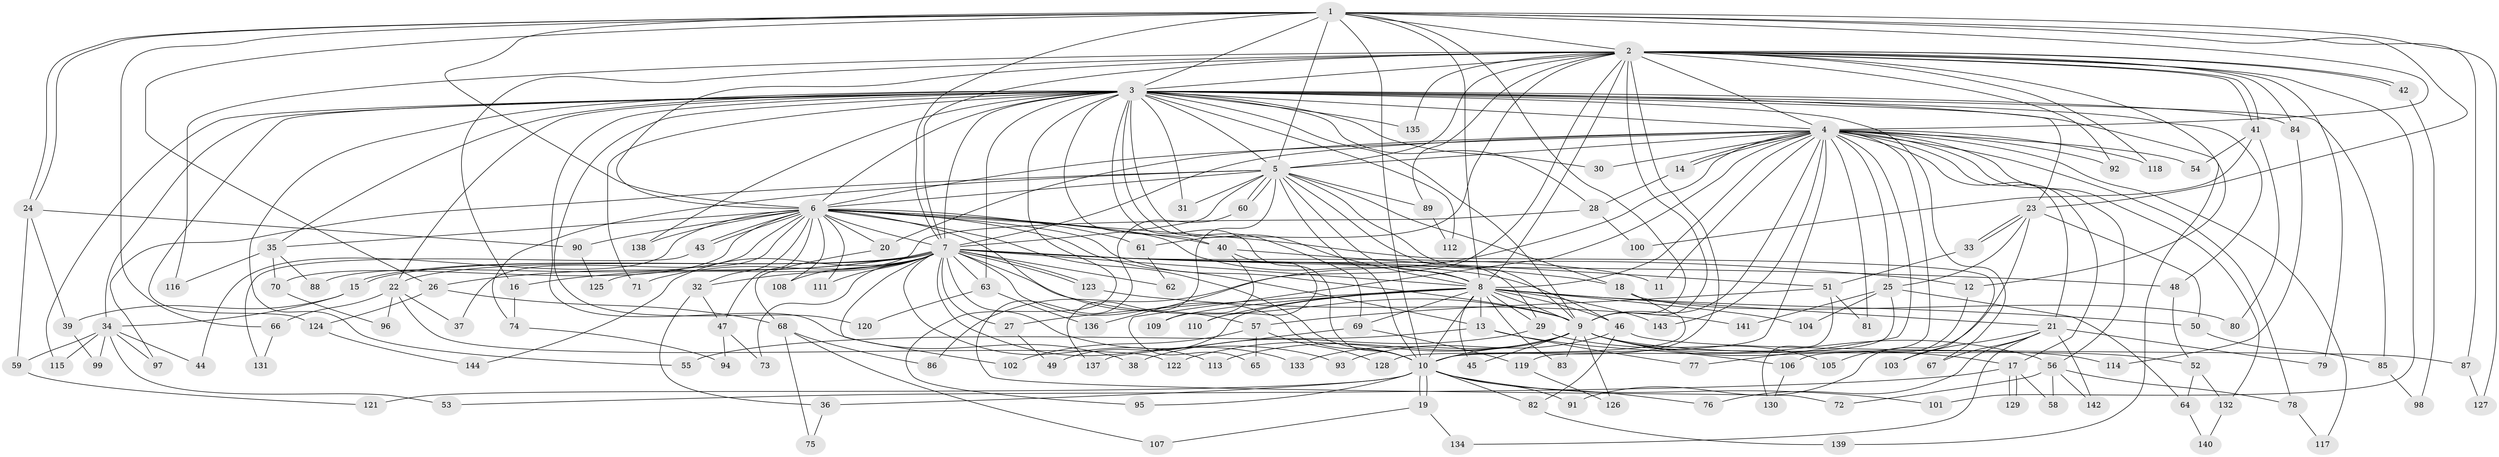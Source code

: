 // coarse degree distribution, {27: 0.013888888888888888, 32: 0.013888888888888888, 18: 0.041666666666666664, 2: 0.6111111111111112, 5: 0.027777777777777776, 4: 0.125, 1: 0.06944444444444445, 7: 0.013888888888888888, 6: 0.027777777777777776, 3: 0.041666666666666664, 8: 0.013888888888888888}
// Generated by graph-tools (version 1.1) at 2025/46/03/04/25 21:46:29]
// undirected, 144 vertices, 313 edges
graph export_dot {
graph [start="1"]
  node [color=gray90,style=filled];
  1;
  2;
  3;
  4;
  5;
  6;
  7;
  8;
  9;
  10;
  11;
  12;
  13;
  14;
  15;
  16;
  17;
  18;
  19;
  20;
  21;
  22;
  23;
  24;
  25;
  26;
  27;
  28;
  29;
  30;
  31;
  32;
  33;
  34;
  35;
  36;
  37;
  38;
  39;
  40;
  41;
  42;
  43;
  44;
  45;
  46;
  47;
  48;
  49;
  50;
  51;
  52;
  53;
  54;
  55;
  56;
  57;
  58;
  59;
  60;
  61;
  62;
  63;
  64;
  65;
  66;
  67;
  68;
  69;
  70;
  71;
  72;
  73;
  74;
  75;
  76;
  77;
  78;
  79;
  80;
  81;
  82;
  83;
  84;
  85;
  86;
  87;
  88;
  89;
  90;
  91;
  92;
  93;
  94;
  95;
  96;
  97;
  98;
  99;
  100;
  101;
  102;
  103;
  104;
  105;
  106;
  107;
  108;
  109;
  110;
  111;
  112;
  113;
  114;
  115;
  116;
  117;
  118;
  119;
  120;
  121;
  122;
  123;
  124;
  125;
  126;
  127;
  128;
  129;
  130;
  131;
  132;
  133;
  134;
  135;
  136;
  137;
  138;
  139;
  140;
  141;
  142;
  143;
  144;
  1 -- 2;
  1 -- 3;
  1 -- 4;
  1 -- 5;
  1 -- 6;
  1 -- 7;
  1 -- 8;
  1 -- 9;
  1 -- 10;
  1 -- 23;
  1 -- 24;
  1 -- 24;
  1 -- 26;
  1 -- 66;
  1 -- 87;
  1 -- 127;
  2 -- 3;
  2 -- 4;
  2 -- 5;
  2 -- 6;
  2 -- 7;
  2 -- 8;
  2 -- 9;
  2 -- 10;
  2 -- 12;
  2 -- 16;
  2 -- 41;
  2 -- 41;
  2 -- 42;
  2 -- 42;
  2 -- 61;
  2 -- 79;
  2 -- 84;
  2 -- 89;
  2 -- 92;
  2 -- 101;
  2 -- 116;
  2 -- 118;
  2 -- 135;
  2 -- 136;
  3 -- 4;
  3 -- 5;
  3 -- 6;
  3 -- 7;
  3 -- 8;
  3 -- 9;
  3 -- 10;
  3 -- 22;
  3 -- 23;
  3 -- 28;
  3 -- 30;
  3 -- 31;
  3 -- 34;
  3 -- 35;
  3 -- 38;
  3 -- 40;
  3 -- 48;
  3 -- 55;
  3 -- 63;
  3 -- 67;
  3 -- 69;
  3 -- 71;
  3 -- 84;
  3 -- 85;
  3 -- 95;
  3 -- 112;
  3 -- 115;
  3 -- 120;
  3 -- 124;
  3 -- 135;
  3 -- 138;
  3 -- 139;
  4 -- 5;
  4 -- 6;
  4 -- 7;
  4 -- 8;
  4 -- 9;
  4 -- 10;
  4 -- 11;
  4 -- 14;
  4 -- 14;
  4 -- 17;
  4 -- 20;
  4 -- 21;
  4 -- 25;
  4 -- 30;
  4 -- 54;
  4 -- 56;
  4 -- 65;
  4 -- 77;
  4 -- 78;
  4 -- 81;
  4 -- 86;
  4 -- 92;
  4 -- 106;
  4 -- 117;
  4 -- 118;
  4 -- 132;
  4 -- 143;
  5 -- 6;
  5 -- 7;
  5 -- 8;
  5 -- 9;
  5 -- 10;
  5 -- 18;
  5 -- 29;
  5 -- 31;
  5 -- 60;
  5 -- 60;
  5 -- 74;
  5 -- 89;
  5 -- 97;
  5 -- 137;
  6 -- 7;
  6 -- 8;
  6 -- 9;
  6 -- 10;
  6 -- 13;
  6 -- 20;
  6 -- 32;
  6 -- 35;
  6 -- 37;
  6 -- 40;
  6 -- 43;
  6 -- 43;
  6 -- 44;
  6 -- 47;
  6 -- 57;
  6 -- 61;
  6 -- 70;
  6 -- 88;
  6 -- 90;
  6 -- 103;
  6 -- 108;
  6 -- 111;
  6 -- 138;
  7 -- 8;
  7 -- 9;
  7 -- 10;
  7 -- 11;
  7 -- 12;
  7 -- 15;
  7 -- 15;
  7 -- 16;
  7 -- 18;
  7 -- 22;
  7 -- 26;
  7 -- 27;
  7 -- 32;
  7 -- 46;
  7 -- 48;
  7 -- 62;
  7 -- 63;
  7 -- 71;
  7 -- 73;
  7 -- 93;
  7 -- 102;
  7 -- 108;
  7 -- 111;
  7 -- 113;
  7 -- 123;
  7 -- 123;
  7 -- 133;
  7 -- 144;
  8 -- 9;
  8 -- 10;
  8 -- 13;
  8 -- 21;
  8 -- 27;
  8 -- 29;
  8 -- 45;
  8 -- 46;
  8 -- 49;
  8 -- 50;
  8 -- 69;
  8 -- 83;
  8 -- 104;
  8 -- 109;
  8 -- 110;
  8 -- 143;
  9 -- 10;
  9 -- 17;
  9 -- 45;
  9 -- 52;
  9 -- 56;
  9 -- 83;
  9 -- 105;
  9 -- 113;
  9 -- 122;
  9 -- 126;
  9 -- 133;
  10 -- 19;
  10 -- 19;
  10 -- 36;
  10 -- 76;
  10 -- 82;
  10 -- 91;
  10 -- 95;
  10 -- 101;
  10 -- 121;
  12 -- 105;
  13 -- 55;
  13 -- 77;
  13 -- 106;
  14 -- 28;
  15 -- 34;
  15 -- 39;
  16 -- 74;
  17 -- 53;
  17 -- 58;
  17 -- 129;
  17 -- 129;
  18 -- 80;
  18 -- 128;
  19 -- 107;
  19 -- 134;
  20 -- 68;
  21 -- 67;
  21 -- 76;
  21 -- 79;
  21 -- 103;
  21 -- 134;
  21 -- 142;
  22 -- 37;
  22 -- 66;
  22 -- 96;
  22 -- 122;
  23 -- 25;
  23 -- 33;
  23 -- 33;
  23 -- 50;
  23 -- 91;
  24 -- 39;
  24 -- 59;
  24 -- 90;
  25 -- 64;
  25 -- 104;
  25 -- 119;
  25 -- 141;
  26 -- 68;
  26 -- 124;
  27 -- 49;
  28 -- 100;
  28 -- 125;
  29 -- 38;
  29 -- 114;
  32 -- 36;
  32 -- 47;
  33 -- 51;
  34 -- 44;
  34 -- 53;
  34 -- 59;
  34 -- 97;
  34 -- 99;
  34 -- 115;
  35 -- 70;
  35 -- 88;
  35 -- 116;
  36 -- 75;
  39 -- 99;
  40 -- 51;
  40 -- 109;
  40 -- 110;
  41 -- 54;
  41 -- 80;
  41 -- 100;
  42 -- 98;
  43 -- 131;
  46 -- 82;
  46 -- 87;
  46 -- 93;
  47 -- 73;
  47 -- 94;
  48 -- 52;
  50 -- 85;
  51 -- 57;
  51 -- 81;
  51 -- 130;
  52 -- 64;
  52 -- 132;
  56 -- 58;
  56 -- 72;
  56 -- 78;
  56 -- 142;
  57 -- 65;
  57 -- 102;
  57 -- 128;
  59 -- 121;
  60 -- 72;
  61 -- 62;
  63 -- 120;
  63 -- 136;
  64 -- 140;
  66 -- 131;
  68 -- 75;
  68 -- 86;
  68 -- 107;
  69 -- 119;
  69 -- 137;
  70 -- 96;
  74 -- 94;
  78 -- 117;
  82 -- 139;
  84 -- 114;
  85 -- 98;
  87 -- 127;
  89 -- 112;
  90 -- 125;
  106 -- 130;
  119 -- 126;
  123 -- 141;
  124 -- 144;
  132 -- 140;
}
